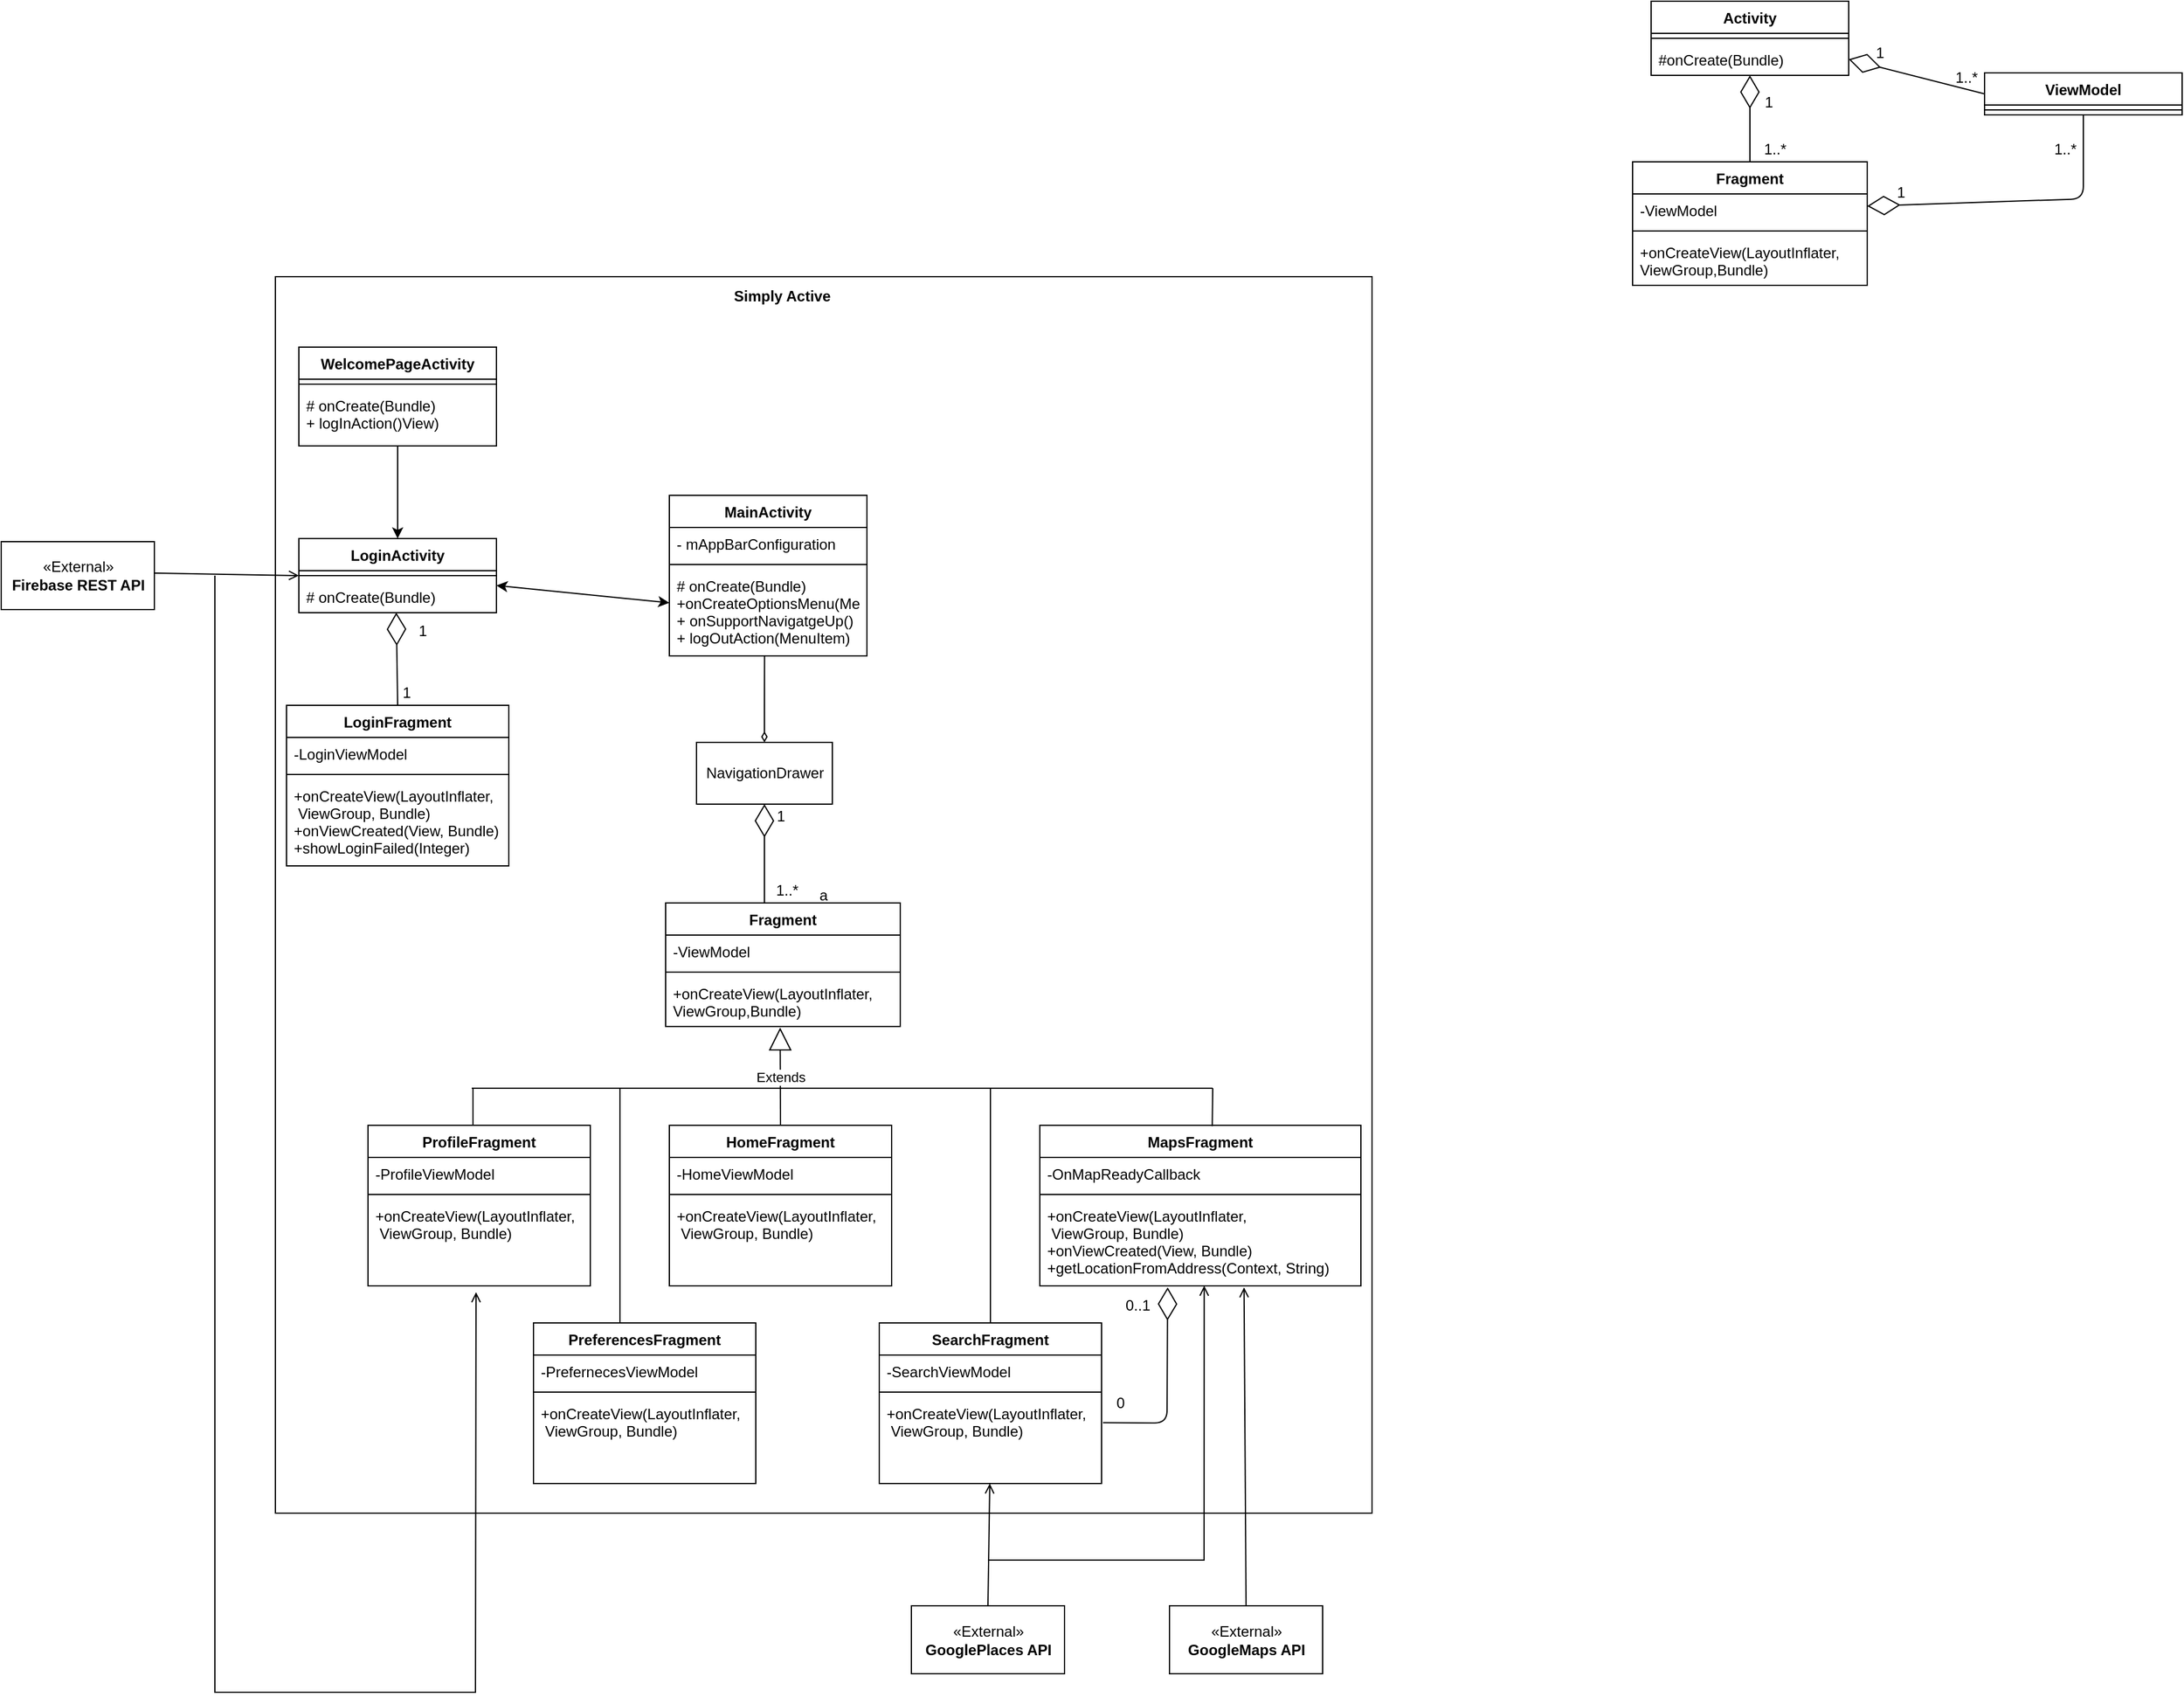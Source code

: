 <mxfile version="13.0.1" type="github">
  <diagram id="mzPbwN43BXjea--In2SR" name="Page-1">
    <mxGraphModel dx="3403" dy="1591" grid="0" gridSize="10" guides="1" tooltips="1" connect="1" arrows="1" fold="1" page="0" pageScale="1" pageWidth="850" pageHeight="1100" math="0" shadow="0">
      <root>
        <mxCell id="0" />
        <mxCell id="1" parent="0" />
        <mxCell id="qvgw9vqolEqeI6SABRGO-60" value="a" style="rounded=0;whiteSpace=wrap;html=1;" vertex="1" parent="1">
          <mxGeometry x="-39" y="13" width="888" height="1001" as="geometry" />
        </mxCell>
        <mxCell id="XxOYJxVcf9ujUf2LwGmy-13" value="NavigationDrawer" style="html=1;" parent="1" vertex="1">
          <mxGeometry x="302" y="390" width="110" height="50" as="geometry" />
        </mxCell>
        <mxCell id="XxOYJxVcf9ujUf2LwGmy-14" value="" style="endArrow=none;html=1;endFill=0;startArrow=diamondThin;startFill=0;edgeStyle=elbowEdgeStyle;elbow=vertical;entryX=0.482;entryY=1.003;entryDx=0;entryDy=0;entryPerimeter=0;exitX=0.5;exitY=0;exitDx=0;exitDy=0;" parent="1" source="XxOYJxVcf9ujUf2LwGmy-13" target="XxOYJxVcf9ujUf2LwGmy-8" edge="1">
          <mxGeometry width="100" height="75" relative="1" as="geometry">
            <mxPoint x="190" y="405" as="sourcePoint" />
            <mxPoint x="290" y="330" as="targetPoint" />
            <Array as="points" />
          </mxGeometry>
        </mxCell>
        <mxCell id="XxOYJxVcf9ujUf2LwGmy-5" value="MainActivity&#xa;" style="swimlane;fontStyle=1;align=center;verticalAlign=top;childLayout=stackLayout;horizontal=1;startSize=26;horizontalStack=0;resizeParent=1;resizeParentMax=0;resizeLast=0;collapsible=1;marginBottom=0;" parent="1" vertex="1">
          <mxGeometry x="280" y="190" width="160" height="130" as="geometry" />
        </mxCell>
        <mxCell id="XxOYJxVcf9ujUf2LwGmy-6" value="- mAppBarConfiguration" style="text;strokeColor=none;fillColor=none;align=left;verticalAlign=top;spacingLeft=4;spacingRight=4;overflow=hidden;rotatable=0;points=[[0,0.5],[1,0.5]];portConstraint=eastwest;" parent="XxOYJxVcf9ujUf2LwGmy-5" vertex="1">
          <mxGeometry y="26" width="160" height="26" as="geometry" />
        </mxCell>
        <mxCell id="XxOYJxVcf9ujUf2LwGmy-7" value="" style="line;strokeWidth=1;fillColor=none;align=left;verticalAlign=middle;spacingTop=-1;spacingLeft=3;spacingRight=3;rotatable=0;labelPosition=right;points=[];portConstraint=eastwest;" parent="XxOYJxVcf9ujUf2LwGmy-5" vertex="1">
          <mxGeometry y="52" width="160" height="8" as="geometry" />
        </mxCell>
        <mxCell id="XxOYJxVcf9ujUf2LwGmy-8" value="# onCreate(Bundle)&#xa;+onCreateOptionsMenu(Menu)&#xa;+ onSupportNavigatgeUp()&#xa;+ logOutAction(MenuItem)" style="text;strokeColor=none;fillColor=none;align=left;verticalAlign=top;spacingLeft=4;spacingRight=4;overflow=hidden;rotatable=0;points=[[0,0.5],[1,0.5]];portConstraint=eastwest;" parent="XxOYJxVcf9ujUf2LwGmy-5" vertex="1">
          <mxGeometry y="60" width="160" height="70" as="geometry" />
        </mxCell>
        <mxCell id="qvgw9vqolEqeI6SABRGO-2" value="" style="endArrow=diamondThin;endFill=0;endSize=24;html=1;exitX=0.5;exitY=0;exitDx=0;exitDy=0;entryX=0.5;entryY=1;entryDx=0;entryDy=0;" edge="1" parent="1" target="XxOYJxVcf9ujUf2LwGmy-13">
          <mxGeometry width="160" relative="1" as="geometry">
            <mxPoint x="357" y="520" as="sourcePoint" />
            <mxPoint x="370" y="480" as="targetPoint" />
          </mxGeometry>
        </mxCell>
        <mxCell id="qvgw9vqolEqeI6SABRGO-3" value="1" style="text;html=1;align=center;verticalAlign=middle;resizable=0;points=[];autosize=1;" vertex="1" parent="1">
          <mxGeometry x="360" y="440" width="20" height="20" as="geometry" />
        </mxCell>
        <mxCell id="qvgw9vqolEqeI6SABRGO-4" value="1..*" style="text;html=1;align=center;verticalAlign=middle;resizable=0;points=[];autosize=1;" vertex="1" parent="1">
          <mxGeometry x="360" y="500" width="30" height="20" as="geometry" />
        </mxCell>
        <mxCell id="qvgw9vqolEqeI6SABRGO-8" value="Fragment" style="swimlane;fontStyle=1;align=center;verticalAlign=top;childLayout=stackLayout;horizontal=1;startSize=26;horizontalStack=0;resizeParent=1;resizeParentMax=0;resizeLast=0;collapsible=1;marginBottom=0;" vertex="1" parent="1">
          <mxGeometry x="277" y="520" width="190" height="100" as="geometry" />
        </mxCell>
        <mxCell id="qvgw9vqolEqeI6SABRGO-9" value="-ViewModel" style="text;strokeColor=none;fillColor=none;align=left;verticalAlign=top;spacingLeft=4;spacingRight=4;overflow=hidden;rotatable=0;points=[[0,0.5],[1,0.5]];portConstraint=eastwest;" vertex="1" parent="qvgw9vqolEqeI6SABRGO-8">
          <mxGeometry y="26" width="190" height="26" as="geometry" />
        </mxCell>
        <mxCell id="qvgw9vqolEqeI6SABRGO-10" value="" style="line;strokeWidth=1;fillColor=none;align=left;verticalAlign=middle;spacingTop=-1;spacingLeft=3;spacingRight=3;rotatable=0;labelPosition=right;points=[];portConstraint=eastwest;" vertex="1" parent="qvgw9vqolEqeI6SABRGO-8">
          <mxGeometry y="52" width="190" height="8" as="geometry" />
        </mxCell>
        <mxCell id="qvgw9vqolEqeI6SABRGO-11" value="+onCreateView(LayoutInflater,&#xa;ViewGroup,Bundle)&#xa;" style="text;strokeColor=none;fillColor=none;align=left;verticalAlign=top;spacingLeft=4;spacingRight=4;overflow=hidden;rotatable=0;points=[[0,0.5],[1,0.5]];portConstraint=eastwest;" vertex="1" parent="qvgw9vqolEqeI6SABRGO-8">
          <mxGeometry y="60" width="190" height="40" as="geometry" />
        </mxCell>
        <mxCell id="XxOYJxVcf9ujUf2LwGmy-1" value="WelcomePageActivity" style="swimlane;fontStyle=1;align=center;verticalAlign=top;childLayout=stackLayout;horizontal=1;startSize=26;horizontalStack=0;resizeParent=1;resizeParentMax=0;resizeLast=0;collapsible=1;marginBottom=0;" parent="1" vertex="1">
          <mxGeometry x="-20" y="70" width="160" height="80" as="geometry" />
        </mxCell>
        <mxCell id="XxOYJxVcf9ujUf2LwGmy-3" value="" style="line;strokeWidth=1;fillColor=none;align=left;verticalAlign=middle;spacingTop=-1;spacingLeft=3;spacingRight=3;rotatable=0;labelPosition=right;points=[];portConstraint=eastwest;" parent="XxOYJxVcf9ujUf2LwGmy-1" vertex="1">
          <mxGeometry y="26" width="160" height="8" as="geometry" />
        </mxCell>
        <mxCell id="XxOYJxVcf9ujUf2LwGmy-4" value="# onCreate(Bundle)&#xa;+ logInAction()View)" style="text;strokeColor=none;fillColor=none;align=left;verticalAlign=top;spacingLeft=4;spacingRight=4;overflow=hidden;rotatable=0;points=[[0,0.5],[1,0.5]];portConstraint=eastwest;" parent="XxOYJxVcf9ujUf2LwGmy-1" vertex="1">
          <mxGeometry y="34" width="160" height="46" as="geometry" />
        </mxCell>
        <mxCell id="qvgw9vqolEqeI6SABRGO-21" value="Activity" style="swimlane;fontStyle=1;align=center;verticalAlign=top;childLayout=stackLayout;horizontal=1;startSize=26;horizontalStack=0;resizeParent=1;resizeParentMax=0;resizeLast=0;collapsible=1;marginBottom=0;" vertex="1" parent="1">
          <mxGeometry x="1075" y="-210" width="160" height="60" as="geometry" />
        </mxCell>
        <mxCell id="qvgw9vqolEqeI6SABRGO-23" value="" style="line;strokeWidth=1;fillColor=none;align=left;verticalAlign=middle;spacingTop=-1;spacingLeft=3;spacingRight=3;rotatable=0;labelPosition=right;points=[];portConstraint=eastwest;" vertex="1" parent="qvgw9vqolEqeI6SABRGO-21">
          <mxGeometry y="26" width="160" height="8" as="geometry" />
        </mxCell>
        <mxCell id="qvgw9vqolEqeI6SABRGO-24" value="#onCreate(Bundle)&#xa;" style="text;strokeColor=none;fillColor=none;align=left;verticalAlign=top;spacingLeft=4;spacingRight=4;overflow=hidden;rotatable=0;points=[[0,0.5],[1,0.5]];portConstraint=eastwest;" vertex="1" parent="qvgw9vqolEqeI6SABRGO-21">
          <mxGeometry y="34" width="160" height="26" as="geometry" />
        </mxCell>
        <mxCell id="qvgw9vqolEqeI6SABRGO-26" value="Fragment" style="swimlane;fontStyle=1;align=center;verticalAlign=top;childLayout=stackLayout;horizontal=1;startSize=26;horizontalStack=0;resizeParent=1;resizeParentMax=0;resizeLast=0;collapsible=1;marginBottom=0;" vertex="1" parent="1">
          <mxGeometry x="1060" y="-80" width="190" height="100" as="geometry" />
        </mxCell>
        <mxCell id="qvgw9vqolEqeI6SABRGO-27" value="-ViewModel" style="text;strokeColor=none;fillColor=none;align=left;verticalAlign=top;spacingLeft=4;spacingRight=4;overflow=hidden;rotatable=0;points=[[0,0.5],[1,0.5]];portConstraint=eastwest;" vertex="1" parent="qvgw9vqolEqeI6SABRGO-26">
          <mxGeometry y="26" width="190" height="26" as="geometry" />
        </mxCell>
        <mxCell id="qvgw9vqolEqeI6SABRGO-28" value="" style="line;strokeWidth=1;fillColor=none;align=left;verticalAlign=middle;spacingTop=-1;spacingLeft=3;spacingRight=3;rotatable=0;labelPosition=right;points=[];portConstraint=eastwest;" vertex="1" parent="qvgw9vqolEqeI6SABRGO-26">
          <mxGeometry y="52" width="190" height="8" as="geometry" />
        </mxCell>
        <mxCell id="qvgw9vqolEqeI6SABRGO-29" value="+onCreateView(LayoutInflater,&#xa;ViewGroup,Bundle)" style="text;strokeColor=none;fillColor=none;align=left;verticalAlign=top;spacingLeft=4;spacingRight=4;overflow=hidden;rotatable=0;points=[[0,0.5],[1,0.5]];portConstraint=eastwest;" vertex="1" parent="qvgw9vqolEqeI6SABRGO-26">
          <mxGeometry y="60" width="190" height="40" as="geometry" />
        </mxCell>
        <mxCell id="qvgw9vqolEqeI6SABRGO-34" value="ViewModel" style="swimlane;fontStyle=1;align=center;verticalAlign=top;childLayout=stackLayout;horizontal=1;startSize=26;horizontalStack=0;resizeParent=1;resizeParentMax=0;resizeLast=0;collapsible=1;marginBottom=0;" vertex="1" parent="1">
          <mxGeometry x="1345" y="-152" width="160" height="34" as="geometry" />
        </mxCell>
        <mxCell id="qvgw9vqolEqeI6SABRGO-36" value="" style="line;strokeWidth=1;fillColor=none;align=left;verticalAlign=middle;spacingTop=-1;spacingLeft=3;spacingRight=3;rotatable=0;labelPosition=right;points=[];portConstraint=eastwest;" vertex="1" parent="qvgw9vqolEqeI6SABRGO-34">
          <mxGeometry y="26" width="160" height="8" as="geometry" />
        </mxCell>
        <mxCell id="XxOYJxVcf9ujUf2LwGmy-19" value="PreferencesFragment" style="swimlane;fontStyle=1;align=center;verticalAlign=top;childLayout=stackLayout;horizontal=1;startSize=26;horizontalStack=0;resizeParent=1;resizeParentMax=0;resizeLast=0;collapsible=1;marginBottom=0;" parent="1" vertex="1">
          <mxGeometry x="170" y="860" width="180" height="130" as="geometry" />
        </mxCell>
        <mxCell id="XxOYJxVcf9ujUf2LwGmy-20" value="-PrefernecesViewModel" style="text;strokeColor=none;fillColor=none;align=left;verticalAlign=top;spacingLeft=4;spacingRight=4;overflow=hidden;rotatable=0;points=[[0,0.5],[1,0.5]];portConstraint=eastwest;" parent="XxOYJxVcf9ujUf2LwGmy-19" vertex="1">
          <mxGeometry y="26" width="180" height="26" as="geometry" />
        </mxCell>
        <mxCell id="XxOYJxVcf9ujUf2LwGmy-21" value="" style="line;strokeWidth=1;fillColor=none;align=left;verticalAlign=middle;spacingTop=-1;spacingLeft=3;spacingRight=3;rotatable=0;labelPosition=right;points=[];portConstraint=eastwest;" parent="XxOYJxVcf9ujUf2LwGmy-19" vertex="1">
          <mxGeometry y="52" width="180" height="8" as="geometry" />
        </mxCell>
        <mxCell id="XxOYJxVcf9ujUf2LwGmy-22" value="+onCreateView(LayoutInflater,&#xa; ViewGroup, Bundle)" style="text;strokeColor=none;fillColor=none;align=left;verticalAlign=top;spacingLeft=4;spacingRight=4;overflow=hidden;rotatable=0;points=[[0,0.5],[1,0.5]];portConstraint=eastwest;" parent="XxOYJxVcf9ujUf2LwGmy-19" vertex="1">
          <mxGeometry y="60" width="180" height="70" as="geometry" />
        </mxCell>
        <mxCell id="qvgw9vqolEqeI6SABRGO-12" value="Extends" style="endArrow=block;endSize=16;endFill=0;html=1;entryX=0.488;entryY=1.022;entryDx=0;entryDy=0;entryPerimeter=0;exitX=0.5;exitY=0;exitDx=0;exitDy=0;" edge="1" parent="1" source="XxOYJxVcf9ujUf2LwGmy-23" target="qvgw9vqolEqeI6SABRGO-11">
          <mxGeometry width="160" relative="1" as="geometry">
            <mxPoint x="350" y="660" as="sourcePoint" />
            <mxPoint x="510" y="660" as="targetPoint" />
          </mxGeometry>
        </mxCell>
        <mxCell id="qvgw9vqolEqeI6SABRGO-13" value="" style="endArrow=none;html=1;" edge="1" parent="1">
          <mxGeometry width="50" height="50" relative="1" as="geometry">
            <mxPoint x="120" y="670" as="sourcePoint" />
            <mxPoint x="720" y="670" as="targetPoint" />
            <Array as="points">
              <mxPoint x="370" y="670" />
            </Array>
          </mxGeometry>
        </mxCell>
        <mxCell id="qvgw9vqolEqeI6SABRGO-14" value="" style="endArrow=none;html=1;exitX=0.5;exitY=0;exitDx=0;exitDy=0;" edge="1" parent="1">
          <mxGeometry width="50" height="50" relative="1" as="geometry">
            <mxPoint x="121.0" y="700" as="sourcePoint" />
            <mxPoint x="121" y="670" as="targetPoint" />
            <Array as="points" />
          </mxGeometry>
        </mxCell>
        <mxCell id="XxOYJxVcf9ujUf2LwGmy-31" value="MapsFragment&#xa;" style="swimlane;fontStyle=1;align=center;verticalAlign=top;childLayout=stackLayout;horizontal=1;startSize=26;horizontalStack=0;resizeParent=1;resizeParentMax=0;resizeLast=0;collapsible=1;marginBottom=0;" parent="1" vertex="1">
          <mxGeometry x="580" y="700" width="260" height="130" as="geometry" />
        </mxCell>
        <mxCell id="XxOYJxVcf9ujUf2LwGmy-32" value="-OnMapReadyCallback" style="text;strokeColor=none;fillColor=none;align=left;verticalAlign=top;spacingLeft=4;spacingRight=4;overflow=hidden;rotatable=0;points=[[0,0.5],[1,0.5]];portConstraint=eastwest;" parent="XxOYJxVcf9ujUf2LwGmy-31" vertex="1">
          <mxGeometry y="26" width="260" height="26" as="geometry" />
        </mxCell>
        <mxCell id="XxOYJxVcf9ujUf2LwGmy-33" value="" style="line;strokeWidth=1;fillColor=none;align=left;verticalAlign=middle;spacingTop=-1;spacingLeft=3;spacingRight=3;rotatable=0;labelPosition=right;points=[];portConstraint=eastwest;" parent="XxOYJxVcf9ujUf2LwGmy-31" vertex="1">
          <mxGeometry y="52" width="260" height="8" as="geometry" />
        </mxCell>
        <mxCell id="XxOYJxVcf9ujUf2LwGmy-34" value="+onCreateView(LayoutInflater,&#xa; ViewGroup, Bundle)&#xa;+onViewCreated(View, Bundle)&#xa;+getLocationFromAddress(Context, String)" style="text;strokeColor=none;fillColor=none;align=left;verticalAlign=top;spacingLeft=4;spacingRight=4;overflow=hidden;rotatable=0;points=[[0,0.5],[1,0.5]];portConstraint=eastwest;" parent="XxOYJxVcf9ujUf2LwGmy-31" vertex="1">
          <mxGeometry y="60" width="260" height="70" as="geometry" />
        </mxCell>
        <mxCell id="XxOYJxVcf9ujUf2LwGmy-23" value="HomeFragment" style="swimlane;fontStyle=1;align=center;verticalAlign=top;childLayout=stackLayout;horizontal=1;startSize=26;horizontalStack=0;resizeParent=1;resizeParentMax=0;resizeLast=0;collapsible=1;marginBottom=0;" parent="1" vertex="1">
          <mxGeometry x="280" y="700" width="180" height="130" as="geometry" />
        </mxCell>
        <mxCell id="XxOYJxVcf9ujUf2LwGmy-24" value="-HomeViewModel" style="text;strokeColor=none;fillColor=none;align=left;verticalAlign=top;spacingLeft=4;spacingRight=4;overflow=hidden;rotatable=0;points=[[0,0.5],[1,0.5]];portConstraint=eastwest;" parent="XxOYJxVcf9ujUf2LwGmy-23" vertex="1">
          <mxGeometry y="26" width="180" height="26" as="geometry" />
        </mxCell>
        <mxCell id="XxOYJxVcf9ujUf2LwGmy-25" value="" style="line;strokeWidth=1;fillColor=none;align=left;verticalAlign=middle;spacingTop=-1;spacingLeft=3;spacingRight=3;rotatable=0;labelPosition=right;points=[];portConstraint=eastwest;" parent="XxOYJxVcf9ujUf2LwGmy-23" vertex="1">
          <mxGeometry y="52" width="180" height="8" as="geometry" />
        </mxCell>
        <mxCell id="XxOYJxVcf9ujUf2LwGmy-26" value="+onCreateView(LayoutInflater,&#xa; ViewGroup, Bundle)" style="text;strokeColor=none;fillColor=none;align=left;verticalAlign=top;spacingLeft=4;spacingRight=4;overflow=hidden;rotatable=0;points=[[0,0.5],[1,0.5]];portConstraint=eastwest;" parent="XxOYJxVcf9ujUf2LwGmy-23" vertex="1">
          <mxGeometry y="60" width="180" height="70" as="geometry" />
        </mxCell>
        <mxCell id="qvgw9vqolEqeI6SABRGO-15" value="" style="endArrow=none;html=1;exitX=0.537;exitY=0.006;exitDx=0;exitDy=0;exitPerimeter=0;" edge="1" parent="1" source="XxOYJxVcf9ujUf2LwGmy-31">
          <mxGeometry width="50" height="50" relative="1" as="geometry">
            <mxPoint x="700" y="710" as="sourcePoint" />
            <mxPoint x="720" y="670" as="targetPoint" />
          </mxGeometry>
        </mxCell>
        <mxCell id="qvgw9vqolEqeI6SABRGO-16" value="" style="endArrow=none;html=1;exitX=0.5;exitY=0;exitDx=0;exitDy=0;" edge="1" parent="1" source="XxOYJxVcf9ujUf2LwGmy-15">
          <mxGeometry width="50" height="50" relative="1" as="geometry">
            <mxPoint x="515" y="820" as="sourcePoint" />
            <mxPoint x="540" y="670" as="targetPoint" />
          </mxGeometry>
        </mxCell>
        <mxCell id="qvgw9vqolEqeI6SABRGO-17" value="" style="endArrow=none;html=1;exitX=0.5;exitY=0;exitDx=0;exitDy=0;" edge="1" parent="1">
          <mxGeometry width="50" height="50" relative="1" as="geometry">
            <mxPoint x="240" y="860" as="sourcePoint" />
            <mxPoint x="240" y="670" as="targetPoint" />
          </mxGeometry>
        </mxCell>
        <mxCell id="XxOYJxVcf9ujUf2LwGmy-9" value="LoginActivity" style="swimlane;fontStyle=1;align=center;verticalAlign=top;childLayout=stackLayout;horizontal=1;startSize=26;horizontalStack=0;resizeParent=1;resizeParentMax=0;resizeLast=0;collapsible=1;marginBottom=0;" parent="1" vertex="1">
          <mxGeometry x="-20" y="225" width="160" height="60" as="geometry" />
        </mxCell>
        <mxCell id="XxOYJxVcf9ujUf2LwGmy-11" value="" style="line;strokeWidth=1;fillColor=none;align=left;verticalAlign=middle;spacingTop=-1;spacingLeft=3;spacingRight=3;rotatable=0;labelPosition=right;points=[];portConstraint=eastwest;" parent="XxOYJxVcf9ujUf2LwGmy-9" vertex="1">
          <mxGeometry y="26" width="160" height="8" as="geometry" />
        </mxCell>
        <mxCell id="XxOYJxVcf9ujUf2LwGmy-12" value="# onCreate(Bundle)" style="text;strokeColor=none;fillColor=none;align=left;verticalAlign=top;spacingLeft=4;spacingRight=4;overflow=hidden;rotatable=0;points=[[0,0.5],[1,0.5]];portConstraint=eastwest;" parent="XxOYJxVcf9ujUf2LwGmy-9" vertex="1">
          <mxGeometry y="34" width="160" height="26" as="geometry" />
        </mxCell>
        <mxCell id="qvgw9vqolEqeI6SABRGO-18" value="" style="endArrow=classic;html=1;entryX=0.5;entryY=0;entryDx=0;entryDy=0;" edge="1" parent="1" source="XxOYJxVcf9ujUf2LwGmy-4" target="XxOYJxVcf9ujUf2LwGmy-9">
          <mxGeometry width="50" height="50" relative="1" as="geometry">
            <mxPoint x="380" y="370" as="sourcePoint" />
            <mxPoint x="430" y="320" as="targetPoint" />
          </mxGeometry>
        </mxCell>
        <mxCell id="qvgw9vqolEqeI6SABRGO-20" value="" style="endArrow=classic;startArrow=classic;html=1;" edge="1" parent="1" source="XxOYJxVcf9ujUf2LwGmy-9" target="XxOYJxVcf9ujUf2LwGmy-8">
          <mxGeometry width="50" height="50" relative="1" as="geometry">
            <mxPoint x="140" y="300" as="sourcePoint" />
            <mxPoint x="190" y="250" as="targetPoint" />
          </mxGeometry>
        </mxCell>
        <mxCell id="qvgw9vqolEqeI6SABRGO-30" value="" style="endArrow=diamondThin;endFill=0;endSize=24;html=1;exitX=0.5;exitY=0;exitDx=0;exitDy=0;" edge="1" parent="1" source="qvgw9vqolEqeI6SABRGO-26" target="qvgw9vqolEqeI6SABRGO-24">
          <mxGeometry width="160" relative="1" as="geometry">
            <mxPoint x="1145" y="180" as="sourcePoint" />
            <mxPoint x="1145" y="100" as="targetPoint" />
          </mxGeometry>
        </mxCell>
        <mxCell id="qvgw9vqolEqeI6SABRGO-32" value="1" style="text;html=1;align=center;verticalAlign=middle;resizable=0;points=[];autosize=1;" vertex="1" parent="1">
          <mxGeometry x="1160" y="-138" width="20" height="20" as="geometry" />
        </mxCell>
        <mxCell id="qvgw9vqolEqeI6SABRGO-33" value="1..*" style="text;html=1;align=center;verticalAlign=middle;resizable=0;points=[];autosize=1;" vertex="1" parent="1">
          <mxGeometry x="1160" y="-100" width="30" height="20" as="geometry" />
        </mxCell>
        <mxCell id="qvgw9vqolEqeI6SABRGO-43" value="" style="endArrow=diamondThin;endFill=0;endSize=24;html=1;exitX=0;exitY=0.5;exitDx=0;exitDy=0;entryX=1;entryY=0.5;entryDx=0;entryDy=0;" edge="1" parent="1" source="qvgw9vqolEqeI6SABRGO-34" target="qvgw9vqolEqeI6SABRGO-24">
          <mxGeometry width="160" relative="1" as="geometry">
            <mxPoint x="852" y="410" as="sourcePoint" />
            <mxPoint x="852" y="330" as="targetPoint" />
          </mxGeometry>
        </mxCell>
        <mxCell id="qvgw9vqolEqeI6SABRGO-44" value="1" style="text;html=1;align=center;verticalAlign=middle;resizable=0;points=[];autosize=1;" vertex="1" parent="1">
          <mxGeometry x="1250" y="-178" width="20" height="20" as="geometry" />
        </mxCell>
        <mxCell id="qvgw9vqolEqeI6SABRGO-45" value="1..*" style="text;html=1;align=center;verticalAlign=middle;resizable=0;points=[];autosize=1;" vertex="1" parent="1">
          <mxGeometry x="1315" y="-158" width="30" height="20" as="geometry" />
        </mxCell>
        <mxCell id="qvgw9vqolEqeI6SABRGO-46" value="" style="endArrow=diamondThin;endFill=0;endSize=24;html=1;exitX=0.5;exitY=1;exitDx=0;exitDy=0;" edge="1" parent="1" source="qvgw9vqolEqeI6SABRGO-34" target="qvgw9vqolEqeI6SABRGO-27">
          <mxGeometry width="160" relative="1" as="geometry">
            <mxPoint x="1355" y="-125" as="sourcePoint" />
            <mxPoint x="1245" y="-153" as="targetPoint" />
            <Array as="points">
              <mxPoint x="1425" y="-50" />
            </Array>
          </mxGeometry>
        </mxCell>
        <mxCell id="qvgw9vqolEqeI6SABRGO-47" value="1" style="text;html=1;align=center;verticalAlign=middle;resizable=0;points=[];autosize=1;" vertex="1" parent="1">
          <mxGeometry x="1267" y="-65" width="20" height="20" as="geometry" />
        </mxCell>
        <mxCell id="qvgw9vqolEqeI6SABRGO-48" value="1..*" style="text;html=1;align=center;verticalAlign=middle;resizable=0;points=[];autosize=1;" vertex="1" parent="1">
          <mxGeometry x="1395" y="-100" width="30" height="20" as="geometry" />
        </mxCell>
        <mxCell id="qvgw9vqolEqeI6SABRGO-53" value="" style="endArrow=diamondThin;endFill=0;endSize=24;html=1;exitX=0.5;exitY=0;exitDx=0;exitDy=0;entryX=0.493;entryY=0.994;entryDx=0;entryDy=0;entryPerimeter=0;" edge="1" parent="1" source="qvgw9vqolEqeI6SABRGO-49" target="XxOYJxVcf9ujUf2LwGmy-12">
          <mxGeometry width="160" relative="1" as="geometry">
            <mxPoint x="-110" y="340.0" as="sourcePoint" />
            <mxPoint x="59" y="280" as="targetPoint" />
          </mxGeometry>
        </mxCell>
        <mxCell id="qvgw9vqolEqeI6SABRGO-49" value="LoginFragment" style="swimlane;fontStyle=1;align=center;verticalAlign=top;childLayout=stackLayout;horizontal=1;startSize=26;horizontalStack=0;resizeParent=1;resizeParentMax=0;resizeLast=0;collapsible=1;marginBottom=0;" vertex="1" parent="1">
          <mxGeometry x="-30" y="360" width="180" height="130" as="geometry" />
        </mxCell>
        <mxCell id="qvgw9vqolEqeI6SABRGO-50" value="-LoginViewModel" style="text;strokeColor=none;fillColor=none;align=left;verticalAlign=top;spacingLeft=4;spacingRight=4;overflow=hidden;rotatable=0;points=[[0,0.5],[1,0.5]];portConstraint=eastwest;" vertex="1" parent="qvgw9vqolEqeI6SABRGO-49">
          <mxGeometry y="26" width="180" height="26" as="geometry" />
        </mxCell>
        <mxCell id="qvgw9vqolEqeI6SABRGO-51" value="" style="line;strokeWidth=1;fillColor=none;align=left;verticalAlign=middle;spacingTop=-1;spacingLeft=3;spacingRight=3;rotatable=0;labelPosition=right;points=[];portConstraint=eastwest;" vertex="1" parent="qvgw9vqolEqeI6SABRGO-49">
          <mxGeometry y="52" width="180" height="8" as="geometry" />
        </mxCell>
        <mxCell id="qvgw9vqolEqeI6SABRGO-52" value="+onCreateView(LayoutInflater,&#xa; ViewGroup, Bundle)&#xa;+onViewCreated(View, Bundle)&#xa;+showLoginFailed(Integer)&#xa;" style="text;strokeColor=none;fillColor=none;align=left;verticalAlign=top;spacingLeft=4;spacingRight=4;overflow=hidden;rotatable=0;points=[[0,0.5],[1,0.5]];portConstraint=eastwest;" vertex="1" parent="qvgw9vqolEqeI6SABRGO-49">
          <mxGeometry y="60" width="180" height="70" as="geometry" />
        </mxCell>
        <mxCell id="qvgw9vqolEqeI6SABRGO-54" value="1" style="text;html=1;align=center;verticalAlign=middle;resizable=0;points=[];autosize=1;" vertex="1" parent="1">
          <mxGeometry x="70" y="290" width="20" height="20" as="geometry" />
        </mxCell>
        <mxCell id="qvgw9vqolEqeI6SABRGO-55" value="1" style="text;html=1;align=center;verticalAlign=middle;resizable=0;points=[];autosize=1;" vertex="1" parent="1">
          <mxGeometry x="57" y="340" width="20" height="20" as="geometry" />
        </mxCell>
        <mxCell id="qvgw9vqolEqeI6SABRGO-61" value="&lt;b&gt;Simply Active&lt;/b&gt;" style="text;html=1;align=center;verticalAlign=middle;resizable=0;points=[];autosize=1;" vertex="1" parent="1">
          <mxGeometry x="326.5" y="20" width="88" height="18" as="geometry" />
        </mxCell>
        <mxCell id="qvgw9vqolEqeI6SABRGO-64" value="«External»&lt;br&gt;&lt;b&gt;Firebase REST API&lt;/b&gt;" style="html=1;" vertex="1" parent="1">
          <mxGeometry x="-261" y="227.5" width="124" height="55" as="geometry" />
        </mxCell>
        <mxCell id="qvgw9vqolEqeI6SABRGO-67" value="" style="endArrow=open;html=1;rounded=0;endFill=0;entryX=0;entryY=0.5;entryDx=0;entryDy=0;" edge="1" parent="1" target="XxOYJxVcf9ujUf2LwGmy-9">
          <mxGeometry width="50" height="50" relative="1" as="geometry">
            <mxPoint x="-137" y="253" as="sourcePoint" />
            <mxPoint x="-87" y="203" as="targetPoint" />
          </mxGeometry>
        </mxCell>
        <mxCell id="qvgw9vqolEqeI6SABRGO-68" value="«External»&lt;br&gt;&lt;b&gt;GoogleMaps API&lt;/b&gt;" style="html=1;" vertex="1" parent="1">
          <mxGeometry x="685" y="1089" width="124" height="55" as="geometry" />
        </mxCell>
        <mxCell id="qvgw9vqolEqeI6SABRGO-69" value="«External»&lt;br&gt;&lt;b&gt;GooglePlaces API&lt;/b&gt;" style="html=1;" vertex="1" parent="1">
          <mxGeometry x="476" y="1089" width="124" height="55" as="geometry" />
        </mxCell>
        <mxCell id="qvgw9vqolEqeI6SABRGO-74" value="" style="endArrow=open;html=1;rounded=0;endFill=0;entryX=0.486;entryY=1.073;entryDx=0;entryDy=0;entryPerimeter=0;" edge="1" parent="1" target="XxOYJxVcf9ujUf2LwGmy-30">
          <mxGeometry width="50" height="50" relative="1" as="geometry">
            <mxPoint x="-88" y="255" as="sourcePoint" />
            <mxPoint x="549" y="1162.429" as="targetPoint" />
            <Array as="points">
              <mxPoint x="-88" y="1159" />
              <mxPoint x="123" y="1159" />
            </Array>
          </mxGeometry>
        </mxCell>
        <mxCell id="XxOYJxVcf9ujUf2LwGmy-27" value="ProfileFragment" style="swimlane;fontStyle=1;align=center;verticalAlign=top;childLayout=stackLayout;horizontal=1;startSize=26;horizontalStack=0;resizeParent=1;resizeParentMax=0;resizeLast=0;collapsible=1;marginBottom=0;" parent="1" vertex="1">
          <mxGeometry x="36" y="700" width="180" height="130" as="geometry" />
        </mxCell>
        <mxCell id="XxOYJxVcf9ujUf2LwGmy-28" value="-ProfileViewModel" style="text;strokeColor=none;fillColor=none;align=left;verticalAlign=top;spacingLeft=4;spacingRight=4;overflow=hidden;rotatable=0;points=[[0,0.5],[1,0.5]];portConstraint=eastwest;" parent="XxOYJxVcf9ujUf2LwGmy-27" vertex="1">
          <mxGeometry y="26" width="180" height="26" as="geometry" />
        </mxCell>
        <mxCell id="XxOYJxVcf9ujUf2LwGmy-29" value="" style="line;strokeWidth=1;fillColor=none;align=left;verticalAlign=middle;spacingTop=-1;spacingLeft=3;spacingRight=3;rotatable=0;labelPosition=right;points=[];portConstraint=eastwest;" parent="XxOYJxVcf9ujUf2LwGmy-27" vertex="1">
          <mxGeometry y="52" width="180" height="8" as="geometry" />
        </mxCell>
        <mxCell id="XxOYJxVcf9ujUf2LwGmy-30" value="+onCreateView(LayoutInflater,&#xa; ViewGroup, Bundle)" style="text;strokeColor=none;fillColor=none;align=left;verticalAlign=top;spacingLeft=4;spacingRight=4;overflow=hidden;rotatable=0;points=[[0,0.5],[1,0.5]];portConstraint=eastwest;" parent="XxOYJxVcf9ujUf2LwGmy-27" vertex="1">
          <mxGeometry y="60" width="180" height="70" as="geometry" />
        </mxCell>
        <mxCell id="XxOYJxVcf9ujUf2LwGmy-15" value="SearchFragment" style="swimlane;fontStyle=1;align=center;verticalAlign=top;childLayout=stackLayout;horizontal=1;startSize=26;horizontalStack=0;resizeParent=1;resizeParentMax=0;resizeLast=0;collapsible=1;marginBottom=0;" parent="1" vertex="1">
          <mxGeometry x="450" y="860" width="180" height="130" as="geometry" />
        </mxCell>
        <mxCell id="XxOYJxVcf9ujUf2LwGmy-16" value="-SearchViewModel" style="text;strokeColor=none;fillColor=none;align=left;verticalAlign=top;spacingLeft=4;spacingRight=4;overflow=hidden;rotatable=0;points=[[0,0.5],[1,0.5]];portConstraint=eastwest;" parent="XxOYJxVcf9ujUf2LwGmy-15" vertex="1">
          <mxGeometry y="26" width="180" height="26" as="geometry" />
        </mxCell>
        <mxCell id="XxOYJxVcf9ujUf2LwGmy-17" value="" style="line;strokeWidth=1;fillColor=none;align=left;verticalAlign=middle;spacingTop=-1;spacingLeft=3;spacingRight=3;rotatable=0;labelPosition=right;points=[];portConstraint=eastwest;" parent="XxOYJxVcf9ujUf2LwGmy-15" vertex="1">
          <mxGeometry y="52" width="180" height="8" as="geometry" />
        </mxCell>
        <mxCell id="XxOYJxVcf9ujUf2LwGmy-18" value="+onCreateView(LayoutInflater,&#xa; ViewGroup, Bundle)" style="text;strokeColor=none;fillColor=none;align=left;verticalAlign=top;spacingLeft=4;spacingRight=4;overflow=hidden;rotatable=0;points=[[0,0.5],[1,0.5]];portConstraint=eastwest;" parent="XxOYJxVcf9ujUf2LwGmy-15" vertex="1">
          <mxGeometry y="60" width="180" height="70" as="geometry" />
        </mxCell>
        <mxCell id="qvgw9vqolEqeI6SABRGO-78" value="" style="endArrow=open;html=1;rounded=0;endFill=0;exitX=0.5;exitY=0;exitDx=0;exitDy=0;" edge="1" parent="1" source="qvgw9vqolEqeI6SABRGO-69" target="XxOYJxVcf9ujUf2LwGmy-18">
          <mxGeometry width="50" height="50" relative="1" as="geometry">
            <mxPoint x="554" y="1056" as="sourcePoint" />
            <mxPoint x="671" y="1058" as="targetPoint" />
          </mxGeometry>
        </mxCell>
        <mxCell id="qvgw9vqolEqeI6SABRGO-82" value="" style="endArrow=open;html=1;rounded=0;endFill=0;entryX=0.512;entryY=0.998;entryDx=0;entryDy=0;entryPerimeter=0;" edge="1" parent="1" target="XxOYJxVcf9ujUf2LwGmy-34">
          <mxGeometry width="50" height="50" relative="1" as="geometry">
            <mxPoint x="538" y="1052" as="sourcePoint" />
            <mxPoint x="700.478" y="935" as="targetPoint" />
            <Array as="points">
              <mxPoint x="713" y="1052" />
            </Array>
          </mxGeometry>
        </mxCell>
        <mxCell id="qvgw9vqolEqeI6SABRGO-83" value="" style="endArrow=open;html=1;rounded=0;endFill=0;exitX=0.5;exitY=0;exitDx=0;exitDy=0;entryX=0.636;entryY=1.017;entryDx=0;entryDy=0;entryPerimeter=0;" edge="1" parent="1" source="qvgw9vqolEqeI6SABRGO-68" target="XxOYJxVcf9ujUf2LwGmy-34">
          <mxGeometry width="50" height="50" relative="1" as="geometry">
            <mxPoint x="739" y="1082" as="sourcePoint" />
            <mxPoint x="740.478" y="983" as="targetPoint" />
          </mxGeometry>
        </mxCell>
        <mxCell id="qvgw9vqolEqeI6SABRGO-84" value="" style="endArrow=diamondThin;endFill=0;endSize=24;html=1;entryX=0.398;entryY=1.017;entryDx=0;entryDy=0;entryPerimeter=0;exitX=1.006;exitY=0.297;exitDx=0;exitDy=0;exitPerimeter=0;" edge="1" parent="1" source="XxOYJxVcf9ujUf2LwGmy-18" target="XxOYJxVcf9ujUf2LwGmy-34">
          <mxGeometry width="160" relative="1" as="geometry">
            <mxPoint x="632" y="932" as="sourcePoint" />
            <mxPoint x="683.82" y="873" as="targetPoint" />
            <Array as="points">
              <mxPoint x="683" y="941" />
            </Array>
          </mxGeometry>
        </mxCell>
        <mxCell id="qvgw9vqolEqeI6SABRGO-85" value="0..1" style="text;html=1;align=center;verticalAlign=middle;resizable=0;points=[];autosize=1;" vertex="1" parent="1">
          <mxGeometry x="644" y="837" width="30" height="18" as="geometry" />
        </mxCell>
        <mxCell id="qvgw9vqolEqeI6SABRGO-86" value="0" style="text;html=1;align=center;verticalAlign=middle;resizable=0;points=[];autosize=1;" vertex="1" parent="1">
          <mxGeometry x="636" y="916" width="17" height="18" as="geometry" />
        </mxCell>
      </root>
    </mxGraphModel>
  </diagram>
</mxfile>
